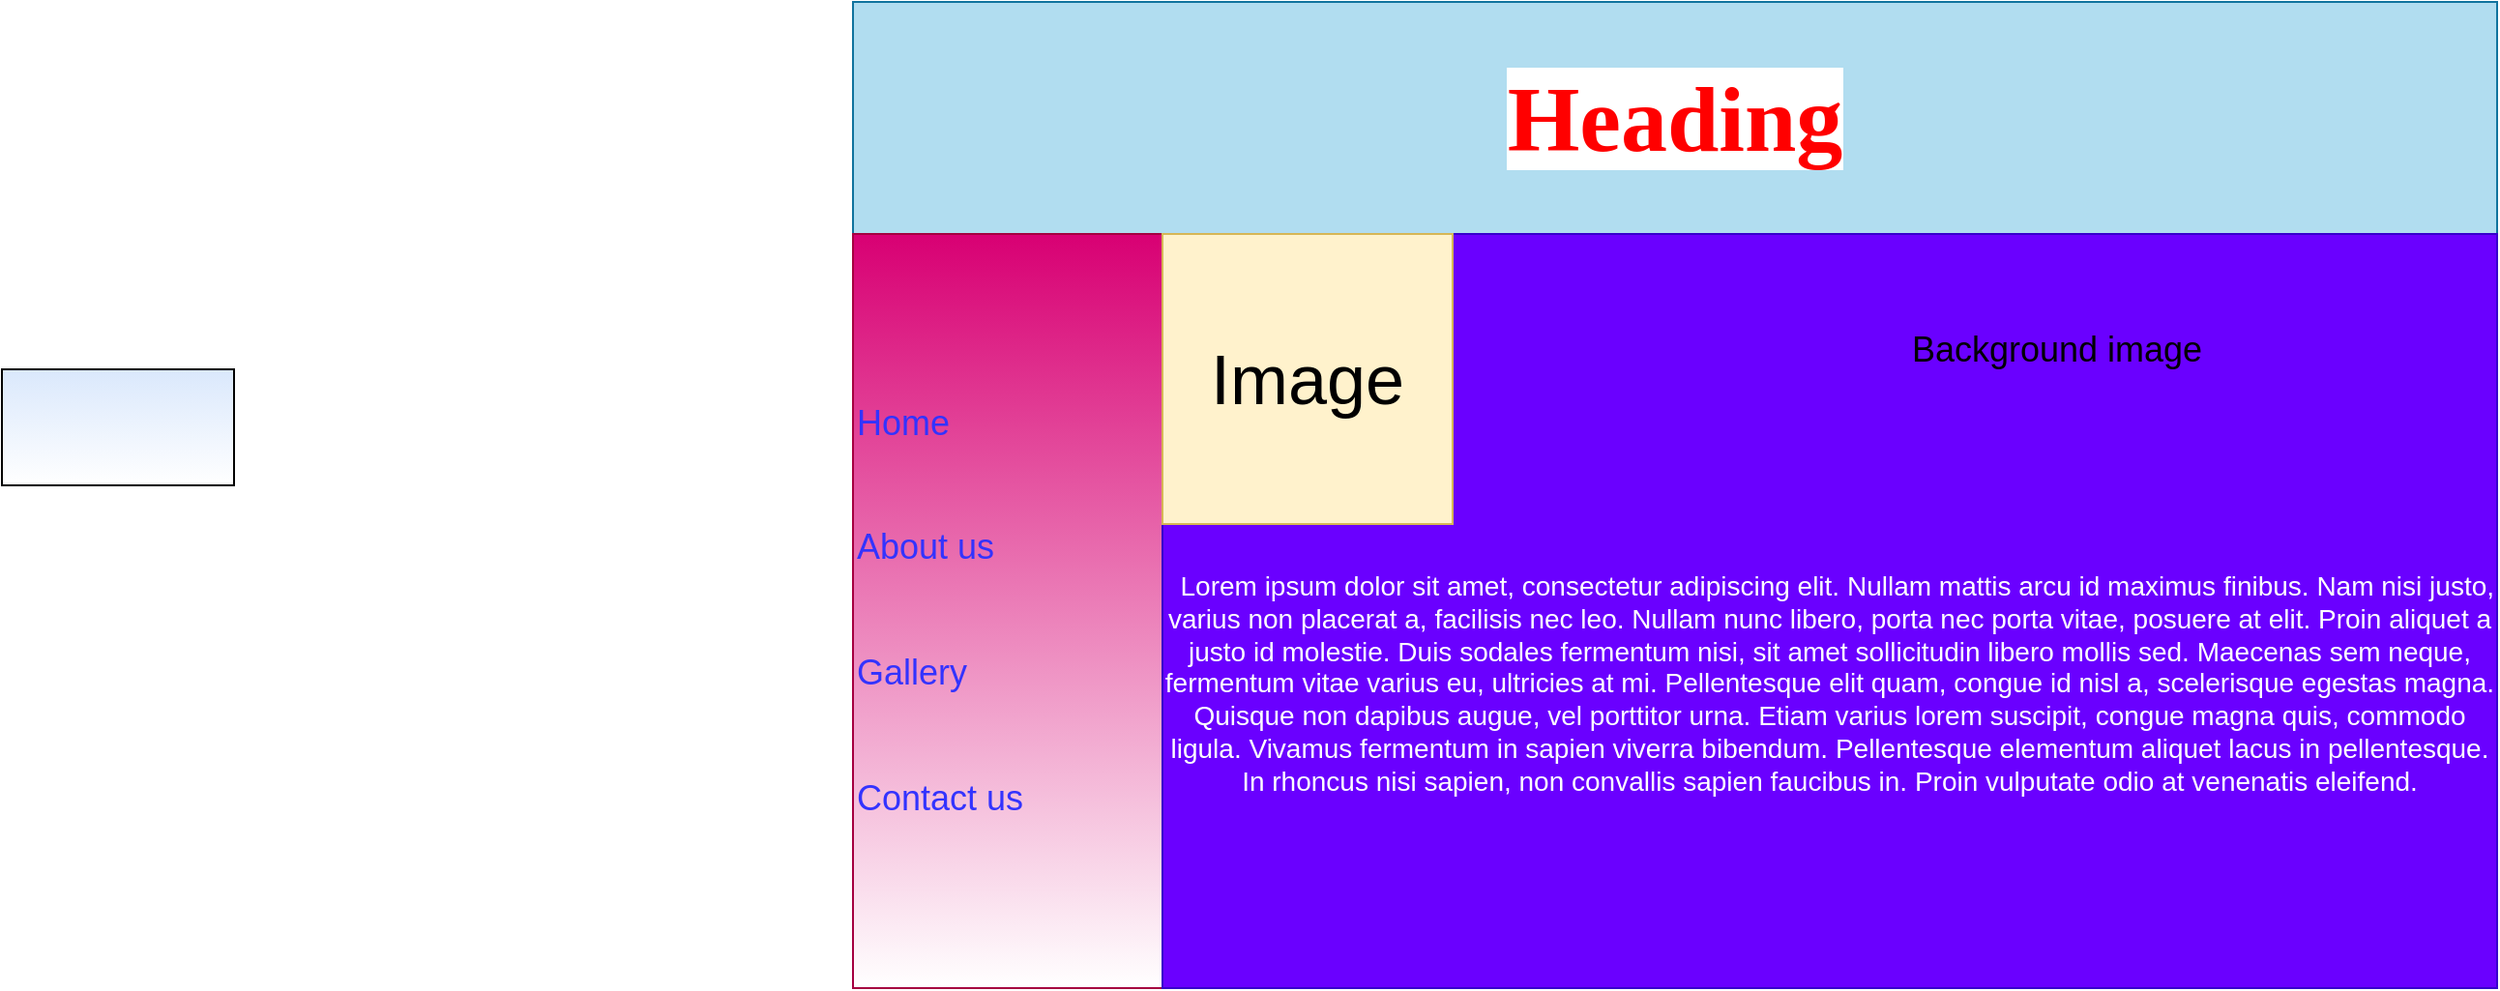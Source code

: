 <mxfile version="13.8.0" type="device"><diagram id="2vxQGYBDQ8Gp6vEZtKgL" name="Page-1"><mxGraphModel dx="2170" dy="516" grid="1" gridSize="10" guides="1" tooltips="1" connect="1" arrows="1" fold="1" page="1" pageScale="1" pageWidth="850" pageHeight="1100" math="0" shadow="0"><root><mxCell id="0"/><mxCell id="1" parent="0"/><mxCell id="c7CRJ1ZBcOJUMNtqw7WX-4" value="&lt;font style=&quot;font-size: 48px&quot; face=&quot;Comic Sans MS&quot; color=&quot;#ff0000&quot;&gt;&lt;b style=&quot;background-color: rgb(255 , 255 , 255)&quot;&gt;Heading&lt;/b&gt;&lt;/font&gt;" style="rounded=0;whiteSpace=wrap;html=1;align=center;fillColor=#b1ddf0;strokeColor=#10739e;" vertex="1" parent="1"><mxGeometry width="850" height="120" as="geometry"/></mxCell><mxCell id="c7CRJ1ZBcOJUMNtqw7WX-5" value="&lt;font color=&quot;#3333ff&quot; style=&quot;font-size: 18px&quot;&gt;Home&lt;br&gt;&lt;br&gt;&lt;br&gt;About us&lt;br&gt;&lt;br&gt;&lt;br&gt;Gallery&lt;br&gt;&lt;br&gt;&lt;br&gt;Contact us&amp;nbsp;&lt;/font&gt;" style="rounded=0;whiteSpace=wrap;html=1;fillColor=#d80073;strokeColor=#A50040;align=left;fontColor=#ffffff;gradientColor=#ffffff;" vertex="1" parent="1"><mxGeometry y="120" width="160" height="390" as="geometry"/></mxCell><mxCell id="c7CRJ1ZBcOJUMNtqw7WX-9" value="&lt;font&gt;&lt;font style=&quot;font-size: 14px&quot;&gt;&lt;br&gt;&lt;br&gt;&lt;br&gt;&lt;br&gt;&lt;br&gt;&lt;br&gt;&lt;br&gt;&lt;span&gt;&amp;nbsp;&amp;nbsp;&lt;/span&gt;&lt;span&gt;Lorem ipsum dolor sit amet, consectetur adipiscing elit. Nullam mattis arcu id maximus finibus. Nam nisi justo, varius non placerat a, facilisis nec leo. Nullam nunc libero, porta nec porta vitae, posuere at elit. Proin aliquet a justo id molestie. Duis sodales fermentum nisi, sit amet sollicitudin libero mollis sed. Maecenas sem neque, fermentum vitae varius eu, ultricies at mi. Pellentesque elit quam, congue id nisl a, scelerisque egestas magna. Quisque non dapibus augue, vel porttitor urna. Etiam varius lorem suscipit, congue magna quis, commodo ligula. Vivamus fermentum in sapien viverra bibendum. Pellentesque elementum aliquet lacus in pellentesque. In rhoncus nisi sapien, non convallis sapien faucibus in. Proin vulputate odio at venenatis eleifend.&lt;/span&gt;&lt;br&gt;&lt;/font&gt;&lt;span style=&quot;font-size: 36px&quot;&gt;&amp;nbsp;&lt;/span&gt;&lt;/font&gt;" style="rounded=0;whiteSpace=wrap;html=1;fillColor=#6a00ff;strokeColor=#3700CC;fontColor=#ffffff;" vertex="1" parent="1"><mxGeometry x="160" y="120" width="690" height="390" as="geometry"/></mxCell><mxCell id="c7CRJ1ZBcOJUMNtqw7WX-10" value="&lt;span style=&quot;font-size: 36px&quot;&gt;Image&lt;/span&gt;" style="whiteSpace=wrap;html=1;aspect=fixed;fillColor=#fff2cc;strokeColor=#d6b656;" vertex="1" parent="1"><mxGeometry x="160" y="120" width="150" height="150" as="geometry"/></mxCell><mxCell id="c7CRJ1ZBcOJUMNtqw7WX-11" value="" style="rounded=0;whiteSpace=wrap;html=1;fillColor=#DAE8FC;gradientColor=#ffffff;" vertex="1" parent="1"><mxGeometry x="-440" y="190" width="120" height="60" as="geometry"/></mxCell><mxCell id="c7CRJ1ZBcOJUMNtqw7WX-12" value="&lt;font style=&quot;font-size: 18px&quot;&gt;Background image&amp;nbsp;&lt;/font&gt;" style="text;html=1;align=center;verticalAlign=middle;whiteSpace=wrap;rounded=0;" vertex="1" parent="1"><mxGeometry x="530" y="150" width="190" height="60" as="geometry"/></mxCell></root></mxGraphModel></diagram></mxfile>